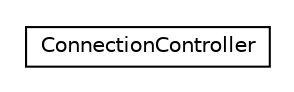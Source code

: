 #!/usr/local/bin/dot
#
# Class diagram 
# Generated by UMLGraph version 5.1 (http://www.umlgraph.org/)
#

digraph G {
	edge [fontname="Helvetica",fontsize=10,labelfontname="Helvetica",labelfontsize=10];
	node [fontname="Helvetica",fontsize=10,shape=plaintext];
	nodesep=0.25;
	ranksep=0.5;
	// edu.proz.checkers.client.infrastructure.ConnectionController
	c171 [label=<<table title="edu.proz.checkers.client.infrastructure.ConnectionController" border="0" cellborder="1" cellspacing="0" cellpadding="2" port="p" href="./ConnectionController.html">
		<tr><td><table border="0" cellspacing="0" cellpadding="1">
<tr><td align="center" balign="center"> ConnectionController </td></tr>
		</table></td></tr>
		</table>>, fontname="Helvetica", fontcolor="black", fontsize=10.0];
}

